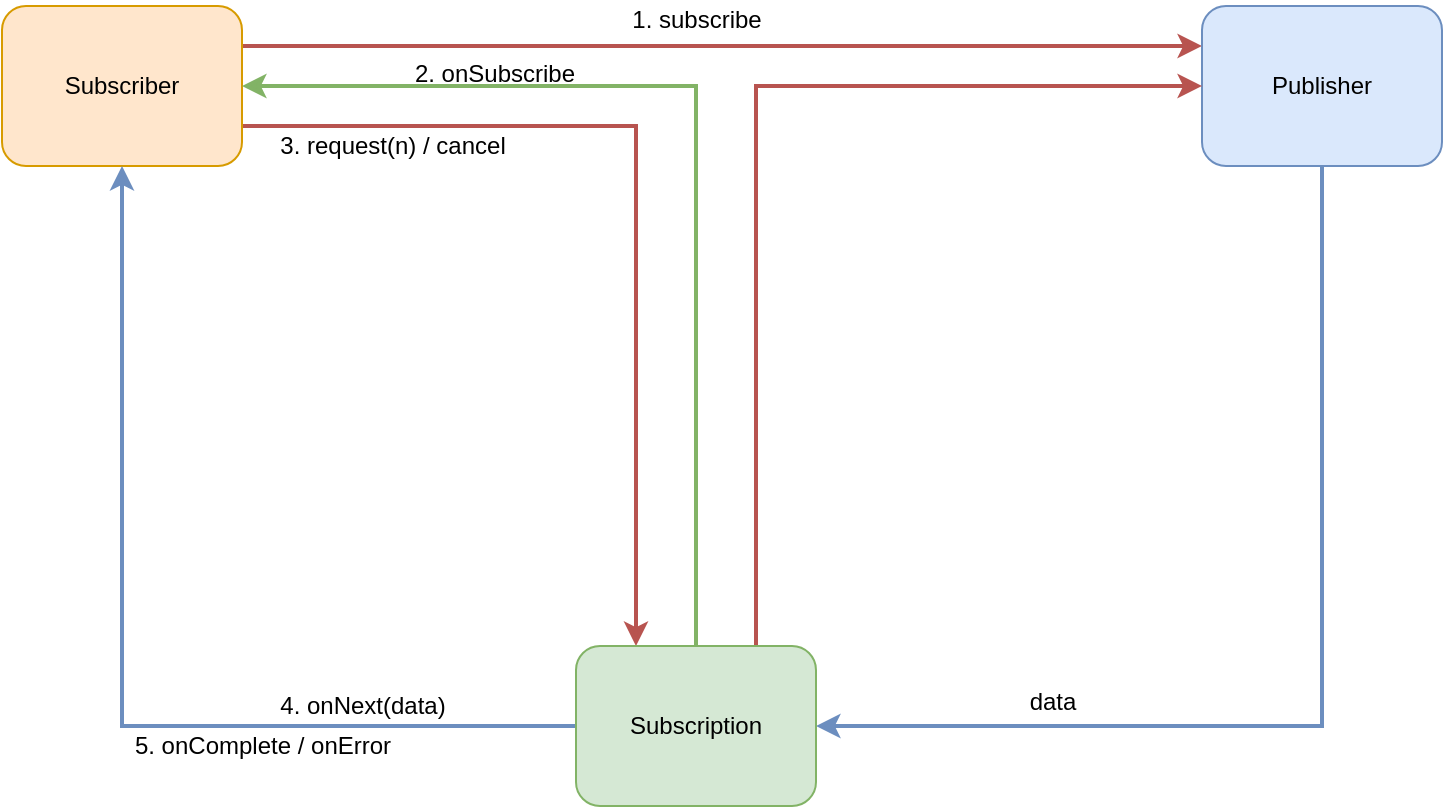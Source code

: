 <mxfile version="12.9.12" type="device"><diagram id="n-_DdugKKlNlFHOdYXgv" name="Page-1"><mxGraphModel dx="2249" dy="1882" grid="1" gridSize="10" guides="1" tooltips="1" connect="1" arrows="1" fold="1" page="1" pageScale="1" pageWidth="827" pageHeight="1169" math="0" shadow="0"><root><mxCell id="0"/><mxCell id="1" parent="0"/><mxCell id="_4p9An64YvqjeQFctq8i-95" style="edgeStyle=orthogonalEdgeStyle;rounded=0;orthogonalLoop=1;jettySize=auto;html=1;entryX=0;entryY=0.25;entryDx=0;entryDy=0;exitX=1;exitY=0.25;exitDx=0;exitDy=0;fillColor=#f8cecc;strokeColor=#b85450;strokeWidth=2;" edge="1" parent="1" source="_4p9An64YvqjeQFctq8i-92" target="_4p9An64YvqjeQFctq8i-93"><mxGeometry relative="1" as="geometry"/></mxCell><mxCell id="_4p9An64YvqjeQFctq8i-100" style="edgeStyle=orthogonalEdgeStyle;rounded=0;orthogonalLoop=1;jettySize=auto;html=1;entryX=0.25;entryY=0;entryDx=0;entryDy=0;exitX=1;exitY=0.75;exitDx=0;exitDy=0;fillColor=#f8cecc;strokeColor=#b85450;strokeWidth=2;" edge="1" parent="1" source="_4p9An64YvqjeQFctq8i-92" target="_4p9An64YvqjeQFctq8i-94"><mxGeometry relative="1" as="geometry"/></mxCell><mxCell id="_4p9An64YvqjeQFctq8i-92" value="Subscriber" style="rounded=1;whiteSpace=wrap;html=1;fillColor=#ffe6cc;strokeColor=#d79b00;" vertex="1" parent="1"><mxGeometry x="-760" y="-1120" width="120" height="80" as="geometry"/></mxCell><mxCell id="_4p9An64YvqjeQFctq8i-105" style="edgeStyle=orthogonalEdgeStyle;rounded=0;orthogonalLoop=1;jettySize=auto;html=1;entryX=1;entryY=0.5;entryDx=0;entryDy=0;exitX=0.5;exitY=1;exitDx=0;exitDy=0;fillColor=#dae8fc;strokeColor=#6c8ebf;strokeWidth=2;" edge="1" parent="1" source="_4p9An64YvqjeQFctq8i-93" target="_4p9An64YvqjeQFctq8i-94"><mxGeometry relative="1" as="geometry"/></mxCell><mxCell id="_4p9An64YvqjeQFctq8i-93" value="Publisher&lt;span style=&quot;font-family: monospace ; font-size: 0px&quot;&gt;%3CmxGraphModel%3E%3Croot%3E%3CmxCell%20id%3D%220%22%2F%3E%3CmxCell%20id%3D%221%22%20parent%3D%220%22%2F%3E%3CmxCell%20id%3D%222%22%20value%3D%22Subscriber%22%20style%3D%22rounded%3D1%3BwhiteSpace%3Dwrap%3Bhtml%3D1%3B%22%20vertex%3D%221%22%20parent%3D%221%22%3E%3CmxGeometry%20x%3D%22-760%22%20y%3D%22-1120%22%20width%3D%22120%22%20height%3D%2260%22%20as%3D%22geometry%22%2F%3E%3C%2FmxCell%3E%3C%2Froot%3E%3C%2FmxGraphModel%3E&lt;/span&gt;" style="rounded=1;whiteSpace=wrap;html=1;fillColor=#dae8fc;strokeColor=#6c8ebf;" vertex="1" parent="1"><mxGeometry x="-160" y="-1120" width="120" height="80" as="geometry"/></mxCell><mxCell id="_4p9An64YvqjeQFctq8i-97" style="edgeStyle=orthogonalEdgeStyle;rounded=0;orthogonalLoop=1;jettySize=auto;html=1;entryX=1;entryY=0.5;entryDx=0;entryDy=0;exitX=0.5;exitY=0;exitDx=0;exitDy=0;fillColor=#d5e8d4;strokeColor=#82b366;strokeWidth=2;" edge="1" parent="1" source="_4p9An64YvqjeQFctq8i-94" target="_4p9An64YvqjeQFctq8i-92"><mxGeometry relative="1" as="geometry"/></mxCell><mxCell id="_4p9An64YvqjeQFctq8i-102" style="edgeStyle=orthogonalEdgeStyle;rounded=0;orthogonalLoop=1;jettySize=auto;html=1;entryX=0.5;entryY=1;entryDx=0;entryDy=0;fillColor=#dae8fc;strokeColor=#6c8ebf;strokeWidth=2;" edge="1" parent="1" source="_4p9An64YvqjeQFctq8i-94" target="_4p9An64YvqjeQFctq8i-92"><mxGeometry relative="1" as="geometry"/></mxCell><mxCell id="_4p9An64YvqjeQFctq8i-107" style="edgeStyle=orthogonalEdgeStyle;rounded=0;orthogonalLoop=1;jettySize=auto;html=1;exitX=0.75;exitY=0;exitDx=0;exitDy=0;entryX=0;entryY=0.5;entryDx=0;entryDy=0;fillColor=#f8cecc;strokeColor=#b85450;strokeWidth=2;" edge="1" parent="1" source="_4p9An64YvqjeQFctq8i-94" target="_4p9An64YvqjeQFctq8i-93"><mxGeometry relative="1" as="geometry"/></mxCell><mxCell id="_4p9An64YvqjeQFctq8i-94" value="Subscription" style="rounded=1;whiteSpace=wrap;html=1;fillColor=#d5e8d4;strokeColor=#82b366;" vertex="1" parent="1"><mxGeometry x="-473" y="-800" width="120" height="80" as="geometry"/></mxCell><mxCell id="_4p9An64YvqjeQFctq8i-96" value="1. subscribe" style="text;html=1;align=center;verticalAlign=middle;resizable=0;points=[];autosize=1;" vertex="1" parent="1"><mxGeometry x="-453" y="-1123" width="80" height="20" as="geometry"/></mxCell><mxCell id="_4p9An64YvqjeQFctq8i-98" value="2. onSubscribe" style="text;html=1;align=center;verticalAlign=middle;resizable=0;points=[];autosize=1;" vertex="1" parent="1"><mxGeometry x="-564" y="-1096" width="100" height="20" as="geometry"/></mxCell><mxCell id="_4p9An64YvqjeQFctq8i-101" value="3. request(n) / cancel" style="text;html=1;align=center;verticalAlign=middle;resizable=0;points=[];autosize=1;" vertex="1" parent="1"><mxGeometry x="-630" y="-1060" width="130" height="20" as="geometry"/></mxCell><mxCell id="_4p9An64YvqjeQFctq8i-103" value="4. onNext(data)" style="text;html=1;align=center;verticalAlign=middle;resizable=0;points=[];autosize=1;" vertex="1" parent="1"><mxGeometry x="-630" y="-780" width="100" height="20" as="geometry"/></mxCell><mxCell id="_4p9An64YvqjeQFctq8i-104" value="5. onComplete / onError" style="text;html=1;align=center;verticalAlign=middle;resizable=0;points=[];autosize=1;" vertex="1" parent="1"><mxGeometry x="-700" y="-760" width="140" height="20" as="geometry"/></mxCell><mxCell id="_4p9An64YvqjeQFctq8i-106" value="data" style="text;html=1;align=center;verticalAlign=middle;resizable=0;points=[];autosize=1;" vertex="1" parent="1"><mxGeometry x="-255" y="-782" width="40" height="20" as="geometry"/></mxCell></root></mxGraphModel></diagram></mxfile>